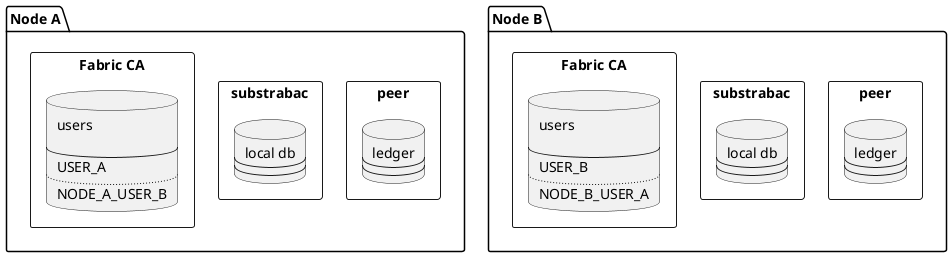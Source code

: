 @startuml

skinparam shadowing false

package "Node A" {
  rectangle "peer" as peerA {
    database ledgerA [
      ledger
      ----
      ----
    ]
  }
  rectangle "substrabac" as substrabacA {
    database localdbA [
      local db
      ----
      ----
    ]
  }
  rectangle "Fabric CA" as fcaA {
    database usersA [
      users

      ----
      USER_A
      ....
      NODE_A_USER_B
    ]
  }
}

package "Node B" {
   rectangle "peer" as peerB {
    database ledgerB [
      ledger
      ----
      ----
    ]
  }
  rectangle "substrabac" as substrabacB {
    database localdbB [
      local db
      ----
      ----
    ]
  }
  rectangle "Fabric CA" as fcaB {
    database usersB [
      users

      ----
      USER_B
      ....
      NODE_B_USER_A
    ]
  }
}
@enduml
